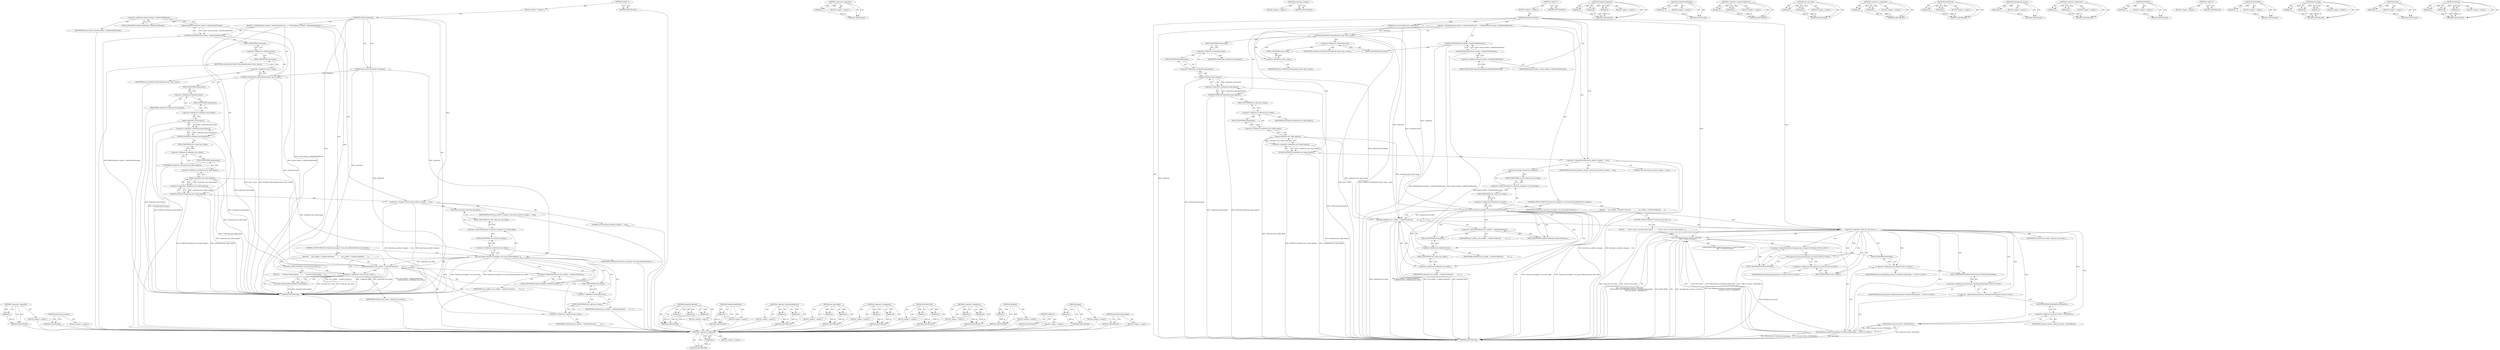 digraph "PostTask" {
vulnerable_103 [label=<(METHOD,&lt;operator&gt;.logicalNot)>];
vulnerable_104 [label=<(PARAM,p1)>];
vulnerable_105 [label=<(BLOCK,&lt;empty&gt;,&lt;empty&gt;)>];
vulnerable_106 [label=<(METHOD_RETURN,ANY)>];
vulnerable_126 [label=<(METHOD,connection_manager)>];
vulnerable_127 [label=<(BLOCK,&lt;empty&gt;,&lt;empty&gt;)>];
vulnerable_128 [label=<(METHOD_RETURN,ANY)>];
vulnerable_6 [label=<(METHOD,&lt;global&gt;)<SUB>1</SUB>>];
vulnerable_7 [label=<(BLOCK,&lt;empty&gt;,&lt;empty&gt;)<SUB>1</SUB>>];
vulnerable_8 [label=<(METHOD,UpdateCredentials)<SUB>1</SUB>>];
vulnerable_9 [label=<(PARAM,const SyncCredentials&amp; credentials)<SUB>2</SUB>>];
vulnerable_10 [label=<(BLOCK,{
  DCHECK(thread_checker_.CalledOnValidThread(...,{
  DCHECK(thread_checker_.CalledOnValidThread(...)<SUB>2</SUB>>];
vulnerable_11 [label=<(DCHECK,DCHECK(thread_checker_.CalledOnValidThread()))<SUB>3</SUB>>];
vulnerable_12 [label=<(CalledOnValidThread,thread_checker_.CalledOnValidThread())<SUB>3</SUB>>];
vulnerable_13 [label=<(&lt;operator&gt;.fieldAccess,thread_checker_.CalledOnValidThread)<SUB>3</SUB>>];
vulnerable_14 [label=<(IDENTIFIER,thread_checker_,thread_checker_.CalledOnValidThread())<SUB>3</SUB>>];
vulnerable_15 [label=<(FIELD_IDENTIFIER,CalledOnValidThread,CalledOnValidThread)<SUB>3</SUB>>];
vulnerable_16 [label=<(DCHECK_EQ,DCHECK_EQ(credentials.email, share_.name))<SUB>4</SUB>>];
vulnerable_17 [label=<(&lt;operator&gt;.fieldAccess,credentials.email)<SUB>4</SUB>>];
vulnerable_18 [label=<(IDENTIFIER,credentials,DCHECK_EQ(credentials.email, share_.name))<SUB>4</SUB>>];
vulnerable_19 [label=<(FIELD_IDENTIFIER,email,email)<SUB>4</SUB>>];
vulnerable_20 [label=<(&lt;operator&gt;.fieldAccess,share_.name)<SUB>4</SUB>>];
vulnerable_21 [label=<(IDENTIFIER,share_,DCHECK_EQ(credentials.email, share_.name))<SUB>4</SUB>>];
vulnerable_22 [label=<(FIELD_IDENTIFIER,name,name)<SUB>4</SUB>>];
vulnerable_23 [label=<(DCHECK,DCHECK(!credentials.email.empty()))<SUB>5</SUB>>];
vulnerable_24 [label=<(&lt;operator&gt;.logicalNot,!credentials.email.empty())<SUB>5</SUB>>];
vulnerable_25 [label=<(empty,credentials.email.empty())<SUB>5</SUB>>];
vulnerable_26 [label=<(&lt;operator&gt;.fieldAccess,credentials.email.empty)<SUB>5</SUB>>];
vulnerable_27 [label=<(&lt;operator&gt;.fieldAccess,credentials.email)<SUB>5</SUB>>];
vulnerable_28 [label=<(IDENTIFIER,credentials,credentials.email.empty())<SUB>5</SUB>>];
vulnerable_29 [label=<(FIELD_IDENTIFIER,email,email)<SUB>5</SUB>>];
vulnerable_30 [label=<(FIELD_IDENTIFIER,empty,empty)<SUB>5</SUB>>];
vulnerable_31 [label=<(DCHECK,DCHECK(!credentials.sync_token.empty()))<SUB>6</SUB>>];
vulnerable_32 [label=<(&lt;operator&gt;.logicalNot,!credentials.sync_token.empty())<SUB>6</SUB>>];
vulnerable_33 [label=<(empty,credentials.sync_token.empty())<SUB>6</SUB>>];
vulnerable_34 [label=<(&lt;operator&gt;.fieldAccess,credentials.sync_token.empty)<SUB>6</SUB>>];
vulnerable_35 [label=<(&lt;operator&gt;.fieldAccess,credentials.sync_token)<SUB>6</SUB>>];
vulnerable_36 [label=<(IDENTIFIER,credentials,credentials.sync_token.empty())<SUB>6</SUB>>];
vulnerable_37 [label=<(FIELD_IDENTIFIER,sync_token,sync_token)<SUB>6</SUB>>];
vulnerable_38 [label=<(FIELD_IDENTIFIER,empty,empty)<SUB>6</SUB>>];
vulnerable_39 [label=<(&lt;operator&gt;.assignment,observing_ip_address_changes_ = true)<SUB>8</SUB>>];
vulnerable_40 [label=<(IDENTIFIER,observing_ip_address_changes_,observing_ip_address_changes_ = true)<SUB>8</SUB>>];
vulnerable_41 [label=<(LITERAL,true,observing_ip_address_changes_ = true)<SUB>8</SUB>>];
vulnerable_42 [label=<(CONTROL_STRUCTURE,IF,if (connection_manager()-&gt;set_auth_token(credentials.sync_token)))<SUB>9</SUB>>];
vulnerable_43 [label=<(set_auth_token,connection_manager()-&gt;set_auth_token(credential...)<SUB>9</SUB>>];
vulnerable_44 [label=<(&lt;operator&gt;.indirectFieldAccess,connection_manager()-&gt;set_auth_token)<SUB>9</SUB>>];
vulnerable_45 [label=<(connection_manager,connection_manager())<SUB>9</SUB>>];
vulnerable_46 [label=<(FIELD_IDENTIFIER,set_auth_token,set_auth_token)<SUB>9</SUB>>];
vulnerable_47 [label=<(&lt;operator&gt;.fieldAccess,credentials.sync_token)<SUB>9</SUB>>];
vulnerable_48 [label=<(IDENTIFIER,credentials,connection_manager()-&gt;set_auth_token(credential...)<SUB>9</SUB>>];
vulnerable_49 [label=<(FIELD_IDENTIFIER,sync_token,sync_token)<SUB>9</SUB>>];
vulnerable_50 [label=<(BLOCK,{
     sync_notifier_-&gt;UpdateCredentials(
     ...,{
     sync_notifier_-&gt;UpdateCredentials(
     ...)<SUB>9</SUB>>];
vulnerable_51 [label=<(UpdateCredentials,sync_notifier_-&gt;UpdateCredentials(
         cre...)<SUB>10</SUB>>];
vulnerable_52 [label=<(&lt;operator&gt;.indirectFieldAccess,sync_notifier_-&gt;UpdateCredentials)<SUB>10</SUB>>];
vulnerable_53 [label=<(IDENTIFIER,sync_notifier_,sync_notifier_-&gt;UpdateCredentials(
         cre...)<SUB>10</SUB>>];
vulnerable_54 [label=<(FIELD_IDENTIFIER,UpdateCredentials,UpdateCredentials)<SUB>10</SUB>>];
vulnerable_55 [label=<(&lt;operator&gt;.fieldAccess,credentials.email)<SUB>11</SUB>>];
vulnerable_56 [label=<(IDENTIFIER,credentials,sync_notifier_-&gt;UpdateCredentials(
         cre...)<SUB>11</SUB>>];
vulnerable_57 [label=<(FIELD_IDENTIFIER,email,email)<SUB>11</SUB>>];
vulnerable_58 [label=<(&lt;operator&gt;.fieldAccess,credentials.sync_token)<SUB>11</SUB>>];
vulnerable_59 [label=<(IDENTIFIER,credentials,sync_notifier_-&gt;UpdateCredentials(
         cre...)<SUB>11</SUB>>];
vulnerable_60 [label=<(FIELD_IDENTIFIER,sync_token,sync_token)<SUB>11</SUB>>];
vulnerable_61 [label=<(CONTROL_STRUCTURE,IF,if (!setup_for_test_mode_))<SUB>12</SUB>>];
vulnerable_62 [label=<(&lt;operator&gt;.logicalNot,!setup_for_test_mode_)<SUB>12</SUB>>];
vulnerable_63 [label=<(IDENTIFIER,setup_for_test_mode_,!setup_for_test_mode_)<SUB>12</SUB>>];
vulnerable_64 [label=<(BLOCK,{
      CheckServerReachable();
     },{
      CheckServerReachable();
     })<SUB>12</SUB>>];
vulnerable_65 [label=<(CheckServerReachable,CheckServerReachable())<SUB>13</SUB>>];
vulnerable_66 [label=<(METHOD_RETURN,void)<SUB>1</SUB>>];
vulnerable_68 [label=<(METHOD_RETURN,ANY)<SUB>1</SUB>>];
vulnerable_129 [label=<(METHOD,UpdateCredentials)>];
vulnerable_130 [label=<(PARAM,p1)>];
vulnerable_131 [label=<(PARAM,p2)>];
vulnerable_132 [label=<(PARAM,p3)>];
vulnerable_133 [label=<(BLOCK,&lt;empty&gt;,&lt;empty&gt;)>];
vulnerable_134 [label=<(METHOD_RETURN,ANY)>];
vulnerable_89 [label=<(METHOD,CalledOnValidThread)>];
vulnerable_90 [label=<(PARAM,p1)>];
vulnerable_91 [label=<(BLOCK,&lt;empty&gt;,&lt;empty&gt;)>];
vulnerable_92 [label=<(METHOD_RETURN,ANY)>];
vulnerable_121 [label=<(METHOD,&lt;operator&gt;.indirectFieldAccess)>];
vulnerable_122 [label=<(PARAM,p1)>];
vulnerable_123 [label=<(PARAM,p2)>];
vulnerable_124 [label=<(BLOCK,&lt;empty&gt;,&lt;empty&gt;)>];
vulnerable_125 [label=<(METHOD_RETURN,ANY)>];
vulnerable_116 [label=<(METHOD,set_auth_token)>];
vulnerable_117 [label=<(PARAM,p1)>];
vulnerable_118 [label=<(PARAM,p2)>];
vulnerable_119 [label=<(BLOCK,&lt;empty&gt;,&lt;empty&gt;)>];
vulnerable_120 [label=<(METHOD_RETURN,ANY)>];
vulnerable_111 [label=<(METHOD,&lt;operator&gt;.assignment)>];
vulnerable_112 [label=<(PARAM,p1)>];
vulnerable_113 [label=<(PARAM,p2)>];
vulnerable_114 [label=<(BLOCK,&lt;empty&gt;,&lt;empty&gt;)>];
vulnerable_115 [label=<(METHOD_RETURN,ANY)>];
vulnerable_98 [label=<(METHOD,DCHECK_EQ)>];
vulnerable_99 [label=<(PARAM,p1)>];
vulnerable_100 [label=<(PARAM,p2)>];
vulnerable_101 [label=<(BLOCK,&lt;empty&gt;,&lt;empty&gt;)>];
vulnerable_102 [label=<(METHOD_RETURN,ANY)>];
vulnerable_93 [label=<(METHOD,&lt;operator&gt;.fieldAccess)>];
vulnerable_94 [label=<(PARAM,p1)>];
vulnerable_95 [label=<(PARAM,p2)>];
vulnerable_96 [label=<(BLOCK,&lt;empty&gt;,&lt;empty&gt;)>];
vulnerable_97 [label=<(METHOD_RETURN,ANY)>];
vulnerable_85 [label=<(METHOD,DCHECK)>];
vulnerable_86 [label=<(PARAM,p1)>];
vulnerable_87 [label=<(BLOCK,&lt;empty&gt;,&lt;empty&gt;)>];
vulnerable_88 [label=<(METHOD_RETURN,ANY)>];
vulnerable_79 [label=<(METHOD,&lt;global&gt;)<SUB>1</SUB>>];
vulnerable_80 [label=<(BLOCK,&lt;empty&gt;,&lt;empty&gt;)>];
vulnerable_81 [label=<(METHOD_RETURN,ANY)>];
vulnerable_107 [label=<(METHOD,empty)>];
vulnerable_108 [label=<(PARAM,p1)>];
vulnerable_109 [label=<(BLOCK,&lt;empty&gt;,&lt;empty&gt;)>];
vulnerable_110 [label=<(METHOD_RETURN,ANY)>];
vulnerable_135 [label=<(METHOD,CheckServerReachable)>];
vulnerable_136 [label=<(BLOCK,&lt;empty&gt;,&lt;empty&gt;)>];
vulnerable_137 [label=<(METHOD_RETURN,ANY)>];
fixed_172 [label=<(METHOD,&lt;operator&gt;.addressOf)>];
fixed_173 [label=<(PARAM,p1)>];
fixed_174 [label=<(BLOCK,&lt;empty&gt;,&lt;empty&gt;)>];
fixed_175 [label=<(METHOD_RETURN,ANY)>];
fixed_124 [label=<(METHOD,&lt;operator&gt;.logicalNot)>];
fixed_125 [label=<(PARAM,p1)>];
fixed_126 [label=<(BLOCK,&lt;empty&gt;,&lt;empty&gt;)>];
fixed_127 [label=<(METHOD_RETURN,ANY)>];
fixed_147 [label=<(METHOD,connection_manager)>];
fixed_148 [label=<(BLOCK,&lt;empty&gt;,&lt;empty&gt;)>];
fixed_149 [label=<(METHOD_RETURN,ANY)>];
fixed_6 [label=<(METHOD,&lt;global&gt;)<SUB>1</SUB>>];
fixed_7 [label=<(BLOCK,&lt;empty&gt;,&lt;empty&gt;)<SUB>1</SUB>>];
fixed_8 [label=<(METHOD,UpdateCredentials)<SUB>1</SUB>>];
fixed_9 [label=<(PARAM,const SyncCredentials&amp; credentials)<SUB>2</SUB>>];
fixed_10 [label=<(BLOCK,{
  DCHECK(thread_checker_.CalledOnValidThread(...,{
  DCHECK(thread_checker_.CalledOnValidThread(...)<SUB>2</SUB>>];
fixed_11 [label=<(DCHECK,DCHECK(thread_checker_.CalledOnValidThread()))<SUB>3</SUB>>];
fixed_12 [label=<(CalledOnValidThread,thread_checker_.CalledOnValidThread())<SUB>3</SUB>>];
fixed_13 [label=<(&lt;operator&gt;.fieldAccess,thread_checker_.CalledOnValidThread)<SUB>3</SUB>>];
fixed_14 [label=<(IDENTIFIER,thread_checker_,thread_checker_.CalledOnValidThread())<SUB>3</SUB>>];
fixed_15 [label=<(FIELD_IDENTIFIER,CalledOnValidThread,CalledOnValidThread)<SUB>3</SUB>>];
fixed_16 [label=<(DCHECK_EQ,DCHECK_EQ(credentials.email, share_.name))<SUB>4</SUB>>];
fixed_17 [label=<(&lt;operator&gt;.fieldAccess,credentials.email)<SUB>4</SUB>>];
fixed_18 [label=<(IDENTIFIER,credentials,DCHECK_EQ(credentials.email, share_.name))<SUB>4</SUB>>];
fixed_19 [label=<(FIELD_IDENTIFIER,email,email)<SUB>4</SUB>>];
fixed_20 [label=<(&lt;operator&gt;.fieldAccess,share_.name)<SUB>4</SUB>>];
fixed_21 [label=<(IDENTIFIER,share_,DCHECK_EQ(credentials.email, share_.name))<SUB>4</SUB>>];
fixed_22 [label=<(FIELD_IDENTIFIER,name,name)<SUB>4</SUB>>];
fixed_23 [label=<(DCHECK,DCHECK(!credentials.email.empty()))<SUB>5</SUB>>];
fixed_24 [label=<(&lt;operator&gt;.logicalNot,!credentials.email.empty())<SUB>5</SUB>>];
fixed_25 [label=<(empty,credentials.email.empty())<SUB>5</SUB>>];
fixed_26 [label=<(&lt;operator&gt;.fieldAccess,credentials.email.empty)<SUB>5</SUB>>];
fixed_27 [label=<(&lt;operator&gt;.fieldAccess,credentials.email)<SUB>5</SUB>>];
fixed_28 [label=<(IDENTIFIER,credentials,credentials.email.empty())<SUB>5</SUB>>];
fixed_29 [label=<(FIELD_IDENTIFIER,email,email)<SUB>5</SUB>>];
fixed_30 [label=<(FIELD_IDENTIFIER,empty,empty)<SUB>5</SUB>>];
fixed_31 [label=<(DCHECK,DCHECK(!credentials.sync_token.empty()))<SUB>6</SUB>>];
fixed_32 [label=<(&lt;operator&gt;.logicalNot,!credentials.sync_token.empty())<SUB>6</SUB>>];
fixed_33 [label=<(empty,credentials.sync_token.empty())<SUB>6</SUB>>];
fixed_34 [label=<(&lt;operator&gt;.fieldAccess,credentials.sync_token.empty)<SUB>6</SUB>>];
fixed_35 [label=<(&lt;operator&gt;.fieldAccess,credentials.sync_token)<SUB>6</SUB>>];
fixed_36 [label=<(IDENTIFIER,credentials,credentials.sync_token.empty())<SUB>6</SUB>>];
fixed_37 [label=<(FIELD_IDENTIFIER,sync_token,sync_token)<SUB>6</SUB>>];
fixed_38 [label=<(FIELD_IDENTIFIER,empty,empty)<SUB>6</SUB>>];
fixed_39 [label=<(&lt;operator&gt;.assignment,observing_ip_address_changes_ = true)<SUB>8</SUB>>];
fixed_40 [label=<(IDENTIFIER,observing_ip_address_changes_,observing_ip_address_changes_ = true)<SUB>8</SUB>>];
fixed_41 [label=<(LITERAL,true,observing_ip_address_changes_ = true)<SUB>8</SUB>>];
fixed_42 [label=<(CONTROL_STRUCTURE,IF,if (connection_manager()-&gt;set_auth_token(credentials.sync_token)))<SUB>9</SUB>>];
fixed_43 [label=<(set_auth_token,connection_manager()-&gt;set_auth_token(credential...)<SUB>9</SUB>>];
fixed_44 [label=<(&lt;operator&gt;.indirectFieldAccess,connection_manager()-&gt;set_auth_token)<SUB>9</SUB>>];
fixed_45 [label=<(connection_manager,connection_manager())<SUB>9</SUB>>];
fixed_46 [label=<(FIELD_IDENTIFIER,set_auth_token,set_auth_token)<SUB>9</SUB>>];
fixed_47 [label=<(&lt;operator&gt;.fieldAccess,credentials.sync_token)<SUB>9</SUB>>];
fixed_48 [label=<(IDENTIFIER,credentials,connection_manager()-&gt;set_auth_token(credential...)<SUB>9</SUB>>];
fixed_49 [label=<(FIELD_IDENTIFIER,sync_token,sync_token)<SUB>9</SUB>>];
fixed_50 [label=<(BLOCK,{
     sync_notifier_-&gt;UpdateCredentials(
     ...,{
     sync_notifier_-&gt;UpdateCredentials(
     ...)<SUB>9</SUB>>];
fixed_51 [label=<(UpdateCredentials,sync_notifier_-&gt;UpdateCredentials(
         cre...)<SUB>10</SUB>>];
fixed_52 [label=<(&lt;operator&gt;.indirectFieldAccess,sync_notifier_-&gt;UpdateCredentials)<SUB>10</SUB>>];
fixed_53 [label=<(IDENTIFIER,sync_notifier_,sync_notifier_-&gt;UpdateCredentials(
         cre...)<SUB>10</SUB>>];
fixed_54 [label=<(FIELD_IDENTIFIER,UpdateCredentials,UpdateCredentials)<SUB>10</SUB>>];
fixed_55 [label=<(&lt;operator&gt;.fieldAccess,credentials.email)<SUB>11</SUB>>];
fixed_56 [label=<(IDENTIFIER,credentials,sync_notifier_-&gt;UpdateCredentials(
         cre...)<SUB>11</SUB>>];
fixed_57 [label=<(FIELD_IDENTIFIER,email,email)<SUB>11</SUB>>];
fixed_58 [label=<(&lt;operator&gt;.fieldAccess,credentials.sync_token)<SUB>11</SUB>>];
fixed_59 [label=<(IDENTIFIER,credentials,sync_notifier_-&gt;UpdateCredentials(
         cre...)<SUB>11</SUB>>];
fixed_60 [label=<(FIELD_IDENTIFIER,sync_token,sync_token)<SUB>11</SUB>>];
fixed_61 [label=<(CONTROL_STRUCTURE,IF,if (!setup_for_test_mode_))<SUB>12</SUB>>];
fixed_62 [label=<(&lt;operator&gt;.logicalNot,!setup_for_test_mode_)<SUB>12</SUB>>];
fixed_63 [label=<(IDENTIFIER,setup_for_test_mode_,!setup_for_test_mode_)<SUB>12</SUB>>];
fixed_64 [label=<(BLOCK,{
      // Post a task so we don't block Update...,{
      // Post a task so we don't block Update...)<SUB>12</SUB>>];
fixed_65 [label="<(PostTask,MessageLoop::current()-&gt;PostTask(
          FRO...)<SUB>14</SUB>>"];
fixed_66 [label="<(&lt;operator&gt;.indirectFieldAccess,MessageLoop::current()-&gt;PostTask)<SUB>14</SUB>>"];
fixed_67 [label="<(MessageLoop.current,MessageLoop::current())<SUB>14</SUB>>"];
fixed_68 [label="<(&lt;operator&gt;.fieldAccess,MessageLoop::current)<SUB>14</SUB>>"];
fixed_69 [label="<(IDENTIFIER,MessageLoop,MessageLoop::current())<SUB>14</SUB>>"];
fixed_70 [label=<(FIELD_IDENTIFIER,current,current)<SUB>14</SUB>>];
fixed_71 [label=<(FIELD_IDENTIFIER,PostTask,PostTask)<SUB>14</SUB>>];
fixed_72 [label="<(IDENTIFIER,FROM_HERE,MessageLoop::current()-&gt;PostTask(
          FRO...)<SUB>15</SUB>>"];
fixed_73 [label="<(base.Bind,base::Bind(&amp;SyncInternal::CheckServerReachable,...)<SUB>15</SUB>>"];
fixed_74 [label="<(&lt;operator&gt;.fieldAccess,base::Bind)<SUB>15</SUB>>"];
fixed_75 [label="<(IDENTIFIER,base,base::Bind(&amp;SyncInternal::CheckServerReachable,...)<SUB>15</SUB>>"];
fixed_76 [label=<(FIELD_IDENTIFIER,Bind,Bind)<SUB>15</SUB>>];
fixed_77 [label="<(&lt;operator&gt;.addressOf,&amp;SyncInternal::CheckServerReachable)<SUB>15</SUB>>"];
fixed_78 [label="<(&lt;operator&gt;.fieldAccess,SyncInternal::CheckServerReachable)<SUB>15</SUB>>"];
fixed_79 [label="<(IDENTIFIER,SyncInternal,base::Bind(&amp;SyncInternal::CheckServerReachable,...)<SUB>15</SUB>>"];
fixed_80 [label=<(FIELD_IDENTIFIER,CheckServerReachable,CheckServerReachable)<SUB>15</SUB>>];
fixed_81 [label=<(GetWeakPtr,weak_ptr_factory_.GetWeakPtr())<SUB>16</SUB>>];
fixed_82 [label=<(&lt;operator&gt;.fieldAccess,weak_ptr_factory_.GetWeakPtr)<SUB>16</SUB>>];
fixed_83 [label=<(IDENTIFIER,weak_ptr_factory_,weak_ptr_factory_.GetWeakPtr())<SUB>16</SUB>>];
fixed_84 [label=<(FIELD_IDENTIFIER,GetWeakPtr,GetWeakPtr)<SUB>16</SUB>>];
fixed_85 [label=<(METHOD_RETURN,void)<SUB>1</SUB>>];
fixed_87 [label=<(METHOD_RETURN,ANY)<SUB>1</SUB>>];
fixed_150 [label=<(METHOD,UpdateCredentials)>];
fixed_151 [label=<(PARAM,p1)>];
fixed_152 [label=<(PARAM,p2)>];
fixed_153 [label=<(PARAM,p3)>];
fixed_154 [label=<(BLOCK,&lt;empty&gt;,&lt;empty&gt;)>];
fixed_155 [label=<(METHOD_RETURN,ANY)>];
fixed_110 [label=<(METHOD,CalledOnValidThread)>];
fixed_111 [label=<(PARAM,p1)>];
fixed_112 [label=<(BLOCK,&lt;empty&gt;,&lt;empty&gt;)>];
fixed_113 [label=<(METHOD_RETURN,ANY)>];
fixed_142 [label=<(METHOD,&lt;operator&gt;.indirectFieldAccess)>];
fixed_143 [label=<(PARAM,p1)>];
fixed_144 [label=<(PARAM,p2)>];
fixed_145 [label=<(BLOCK,&lt;empty&gt;,&lt;empty&gt;)>];
fixed_146 [label=<(METHOD_RETURN,ANY)>];
fixed_137 [label=<(METHOD,set_auth_token)>];
fixed_138 [label=<(PARAM,p1)>];
fixed_139 [label=<(PARAM,p2)>];
fixed_140 [label=<(BLOCK,&lt;empty&gt;,&lt;empty&gt;)>];
fixed_141 [label=<(METHOD_RETURN,ANY)>];
fixed_132 [label=<(METHOD,&lt;operator&gt;.assignment)>];
fixed_133 [label=<(PARAM,p1)>];
fixed_134 [label=<(PARAM,p2)>];
fixed_135 [label=<(BLOCK,&lt;empty&gt;,&lt;empty&gt;)>];
fixed_136 [label=<(METHOD_RETURN,ANY)>];
fixed_119 [label=<(METHOD,DCHECK_EQ)>];
fixed_120 [label=<(PARAM,p1)>];
fixed_121 [label=<(PARAM,p2)>];
fixed_122 [label=<(BLOCK,&lt;empty&gt;,&lt;empty&gt;)>];
fixed_123 [label=<(METHOD_RETURN,ANY)>];
fixed_162 [label=<(METHOD,MessageLoop.current)>];
fixed_163 [label=<(PARAM,p1)>];
fixed_164 [label=<(BLOCK,&lt;empty&gt;,&lt;empty&gt;)>];
fixed_165 [label=<(METHOD_RETURN,ANY)>];
fixed_114 [label=<(METHOD,&lt;operator&gt;.fieldAccess)>];
fixed_115 [label=<(PARAM,p1)>];
fixed_116 [label=<(PARAM,p2)>];
fixed_117 [label=<(BLOCK,&lt;empty&gt;,&lt;empty&gt;)>];
fixed_118 [label=<(METHOD_RETURN,ANY)>];
fixed_106 [label=<(METHOD,DCHECK)>];
fixed_107 [label=<(PARAM,p1)>];
fixed_108 [label=<(BLOCK,&lt;empty&gt;,&lt;empty&gt;)>];
fixed_109 [label=<(METHOD_RETURN,ANY)>];
fixed_100 [label=<(METHOD,&lt;global&gt;)<SUB>1</SUB>>];
fixed_101 [label=<(BLOCK,&lt;empty&gt;,&lt;empty&gt;)>];
fixed_102 [label=<(METHOD_RETURN,ANY)>];
fixed_176 [label=<(METHOD,GetWeakPtr)>];
fixed_177 [label=<(PARAM,p1)>];
fixed_178 [label=<(BLOCK,&lt;empty&gt;,&lt;empty&gt;)>];
fixed_179 [label=<(METHOD_RETURN,ANY)>];
fixed_166 [label=<(METHOD,base.Bind)>];
fixed_167 [label=<(PARAM,p1)>];
fixed_168 [label=<(PARAM,p2)>];
fixed_169 [label=<(PARAM,p3)>];
fixed_170 [label=<(BLOCK,&lt;empty&gt;,&lt;empty&gt;)>];
fixed_171 [label=<(METHOD_RETURN,ANY)>];
fixed_128 [label=<(METHOD,empty)>];
fixed_129 [label=<(PARAM,p1)>];
fixed_130 [label=<(BLOCK,&lt;empty&gt;,&lt;empty&gt;)>];
fixed_131 [label=<(METHOD_RETURN,ANY)>];
fixed_156 [label=<(METHOD,PostTask)>];
fixed_157 [label=<(PARAM,p1)>];
fixed_158 [label=<(PARAM,p2)>];
fixed_159 [label=<(PARAM,p3)>];
fixed_160 [label=<(BLOCK,&lt;empty&gt;,&lt;empty&gt;)>];
fixed_161 [label=<(METHOD_RETURN,ANY)>];
vulnerable_103 -> vulnerable_104  [key=0, label="AST: "];
vulnerable_103 -> vulnerable_104  [key=1, label="DDG: "];
vulnerable_103 -> vulnerable_105  [key=0, label="AST: "];
vulnerable_103 -> vulnerable_106  [key=0, label="AST: "];
vulnerable_103 -> vulnerable_106  [key=1, label="CFG: "];
vulnerable_104 -> vulnerable_106  [key=0, label="DDG: p1"];
vulnerable_105 -> fixed_172  [key=0];
vulnerable_106 -> fixed_172  [key=0];
vulnerable_126 -> vulnerable_127  [key=0, label="AST: "];
vulnerable_126 -> vulnerable_128  [key=0, label="AST: "];
vulnerable_126 -> vulnerable_128  [key=1, label="CFG: "];
vulnerable_127 -> fixed_172  [key=0];
vulnerable_128 -> fixed_172  [key=0];
vulnerable_6 -> vulnerable_7  [key=0, label="AST: "];
vulnerable_6 -> vulnerable_68  [key=0, label="AST: "];
vulnerable_6 -> vulnerable_68  [key=1, label="CFG: "];
vulnerable_7 -> vulnerable_8  [key=0, label="AST: "];
vulnerable_8 -> vulnerable_9  [key=0, label="AST: "];
vulnerable_8 -> vulnerable_9  [key=1, label="DDG: "];
vulnerable_8 -> vulnerable_10  [key=0, label="AST: "];
vulnerable_8 -> vulnerable_66  [key=0, label="AST: "];
vulnerable_8 -> vulnerable_15  [key=0, label="CFG: "];
vulnerable_8 -> vulnerable_39  [key=0, label="DDG: "];
vulnerable_8 -> vulnerable_62  [key=0, label="DDG: "];
vulnerable_8 -> vulnerable_65  [key=0, label="DDG: "];
vulnerable_9 -> vulnerable_66  [key=0, label="DDG: credentials"];
vulnerable_9 -> vulnerable_16  [key=0, label="DDG: credentials"];
vulnerable_9 -> vulnerable_43  [key=0, label="DDG: credentials"];
vulnerable_9 -> vulnerable_51  [key=0, label="DDG: credentials"];
vulnerable_10 -> vulnerable_11  [key=0, label="AST: "];
vulnerable_10 -> vulnerable_16  [key=0, label="AST: "];
vulnerable_10 -> vulnerable_23  [key=0, label="AST: "];
vulnerable_10 -> vulnerable_31  [key=0, label="AST: "];
vulnerable_10 -> vulnerable_39  [key=0, label="AST: "];
vulnerable_10 -> vulnerable_42  [key=0, label="AST: "];
vulnerable_11 -> vulnerable_12  [key=0, label="AST: "];
vulnerable_11 -> vulnerable_19  [key=0, label="CFG: "];
vulnerable_11 -> vulnerable_66  [key=0, label="DDG: thread_checker_.CalledOnValidThread()"];
vulnerable_11 -> vulnerable_66  [key=1, label="DDG: DCHECK(thread_checker_.CalledOnValidThread())"];
vulnerable_12 -> vulnerable_13  [key=0, label="AST: "];
vulnerable_12 -> vulnerable_11  [key=0, label="CFG: "];
vulnerable_12 -> vulnerable_11  [key=1, label="DDG: thread_checker_.CalledOnValidThread"];
vulnerable_12 -> vulnerable_66  [key=0, label="DDG: thread_checker_.CalledOnValidThread"];
vulnerable_13 -> vulnerable_14  [key=0, label="AST: "];
vulnerable_13 -> vulnerable_15  [key=0, label="AST: "];
vulnerable_13 -> vulnerable_12  [key=0, label="CFG: "];
vulnerable_14 -> fixed_172  [key=0];
vulnerable_15 -> vulnerable_13  [key=0, label="CFG: "];
vulnerable_16 -> vulnerable_17  [key=0, label="AST: "];
vulnerable_16 -> vulnerable_20  [key=0, label="AST: "];
vulnerable_16 -> vulnerable_29  [key=0, label="CFG: "];
vulnerable_16 -> vulnerable_66  [key=0, label="DDG: share_.name"];
vulnerable_16 -> vulnerable_66  [key=1, label="DDG: DCHECK_EQ(credentials.email, share_.name)"];
vulnerable_16 -> vulnerable_51  [key=0, label="DDG: credentials.email"];
vulnerable_17 -> vulnerable_18  [key=0, label="AST: "];
vulnerable_17 -> vulnerable_19  [key=0, label="AST: "];
vulnerable_17 -> vulnerable_22  [key=0, label="CFG: "];
vulnerable_18 -> fixed_172  [key=0];
vulnerable_19 -> vulnerable_17  [key=0, label="CFG: "];
vulnerable_20 -> vulnerable_21  [key=0, label="AST: "];
vulnerable_20 -> vulnerable_22  [key=0, label="AST: "];
vulnerable_20 -> vulnerable_16  [key=0, label="CFG: "];
vulnerable_21 -> fixed_172  [key=0];
vulnerable_22 -> vulnerable_20  [key=0, label="CFG: "];
vulnerable_23 -> vulnerable_24  [key=0, label="AST: "];
vulnerable_23 -> vulnerable_37  [key=0, label="CFG: "];
vulnerable_23 -> vulnerable_66  [key=0, label="DDG: !credentials.email.empty()"];
vulnerable_23 -> vulnerable_66  [key=1, label="DDG: DCHECK(!credentials.email.empty())"];
vulnerable_24 -> vulnerable_25  [key=0, label="AST: "];
vulnerable_24 -> vulnerable_23  [key=0, label="CFG: "];
vulnerable_24 -> vulnerable_23  [key=1, label="DDG: credentials.email.empty()"];
vulnerable_24 -> vulnerable_66  [key=0, label="DDG: credentials.email.empty()"];
vulnerable_25 -> vulnerable_26  [key=0, label="AST: "];
vulnerable_25 -> vulnerable_24  [key=0, label="CFG: "];
vulnerable_25 -> vulnerable_24  [key=1, label="DDG: credentials.email.empty"];
vulnerable_25 -> vulnerable_66  [key=0, label="DDG: credentials.email.empty"];
vulnerable_25 -> vulnerable_51  [key=0, label="DDG: credentials.email.empty"];
vulnerable_26 -> vulnerable_27  [key=0, label="AST: "];
vulnerable_26 -> vulnerable_30  [key=0, label="AST: "];
vulnerable_26 -> vulnerable_25  [key=0, label="CFG: "];
vulnerable_27 -> vulnerable_28  [key=0, label="AST: "];
vulnerable_27 -> vulnerable_29  [key=0, label="AST: "];
vulnerable_27 -> vulnerable_30  [key=0, label="CFG: "];
vulnerable_28 -> fixed_172  [key=0];
vulnerable_29 -> vulnerable_27  [key=0, label="CFG: "];
vulnerable_30 -> vulnerable_26  [key=0, label="CFG: "];
vulnerable_31 -> vulnerable_32  [key=0, label="AST: "];
vulnerable_31 -> vulnerable_39  [key=0, label="CFG: "];
vulnerable_31 -> vulnerable_66  [key=0, label="DDG: !credentials.sync_token.empty()"];
vulnerable_31 -> vulnerable_66  [key=1, label="DDG: DCHECK(!credentials.sync_token.empty())"];
vulnerable_32 -> vulnerable_33  [key=0, label="AST: "];
vulnerable_32 -> vulnerable_31  [key=0, label="CFG: "];
vulnerable_32 -> vulnerable_31  [key=1, label="DDG: credentials.sync_token.empty()"];
vulnerable_32 -> vulnerable_66  [key=0, label="DDG: credentials.sync_token.empty()"];
vulnerable_33 -> vulnerable_34  [key=0, label="AST: "];
vulnerable_33 -> vulnerable_32  [key=0, label="CFG: "];
vulnerable_33 -> vulnerable_32  [key=1, label="DDG: credentials.sync_token.empty"];
vulnerable_33 -> vulnerable_66  [key=0, label="DDG: credentials.sync_token.empty"];
vulnerable_33 -> vulnerable_43  [key=0, label="DDG: credentials.sync_token.empty"];
vulnerable_33 -> vulnerable_51  [key=0, label="DDG: credentials.sync_token.empty"];
vulnerable_34 -> vulnerable_35  [key=0, label="AST: "];
vulnerable_34 -> vulnerable_38  [key=0, label="AST: "];
vulnerable_34 -> vulnerable_33  [key=0, label="CFG: "];
vulnerable_35 -> vulnerable_36  [key=0, label="AST: "];
vulnerable_35 -> vulnerable_37  [key=0, label="AST: "];
vulnerable_35 -> vulnerable_38  [key=0, label="CFG: "];
vulnerable_36 -> fixed_172  [key=0];
vulnerable_37 -> vulnerable_35  [key=0, label="CFG: "];
vulnerable_38 -> vulnerable_34  [key=0, label="CFG: "];
vulnerable_39 -> vulnerable_40  [key=0, label="AST: "];
vulnerable_39 -> vulnerable_41  [key=0, label="AST: "];
vulnerable_39 -> vulnerable_45  [key=0, label="CFG: "];
vulnerable_39 -> vulnerable_66  [key=0, label="DDG: observing_ip_address_changes_ = true"];
vulnerable_39 -> vulnerable_66  [key=1, label="DDG: observing_ip_address_changes_"];
vulnerable_40 -> fixed_172  [key=0];
vulnerable_41 -> fixed_172  [key=0];
vulnerable_42 -> vulnerable_43  [key=0, label="AST: "];
vulnerable_42 -> vulnerable_50  [key=0, label="AST: "];
vulnerable_43 -> vulnerable_44  [key=0, label="AST: "];
vulnerable_43 -> vulnerable_47  [key=0, label="AST: "];
vulnerable_43 -> vulnerable_66  [key=0, label="CFG: "];
vulnerable_43 -> vulnerable_66  [key=1, label="DDG: connection_manager()-&gt;set_auth_token"];
vulnerable_43 -> vulnerable_66  [key=2, label="DDG: connection_manager()-&gt;set_auth_token(credentials.sync_token)"];
vulnerable_43 -> vulnerable_54  [key=0, label="CFG: "];
vulnerable_43 -> vulnerable_54  [key=1, label="CDG: "];
vulnerable_43 -> vulnerable_51  [key=0, label="DDG: credentials.sync_token"];
vulnerable_43 -> vulnerable_51  [key=1, label="CDG: "];
vulnerable_43 -> vulnerable_58  [key=0, label="CDG: "];
vulnerable_43 -> vulnerable_60  [key=0, label="CDG: "];
vulnerable_43 -> vulnerable_57  [key=0, label="CDG: "];
vulnerable_43 -> vulnerable_52  [key=0, label="CDG: "];
vulnerable_43 -> vulnerable_55  [key=0, label="CDG: "];
vulnerable_43 -> vulnerable_62  [key=0, label="CDG: "];
vulnerable_44 -> vulnerable_45  [key=0, label="AST: "];
vulnerable_44 -> vulnerable_46  [key=0, label="AST: "];
vulnerable_44 -> vulnerable_49  [key=0, label="CFG: "];
vulnerable_45 -> vulnerable_46  [key=0, label="CFG: "];
vulnerable_46 -> vulnerable_44  [key=0, label="CFG: "];
vulnerable_47 -> vulnerable_48  [key=0, label="AST: "];
vulnerable_47 -> vulnerable_49  [key=0, label="AST: "];
vulnerable_47 -> vulnerable_43  [key=0, label="CFG: "];
vulnerable_48 -> fixed_172  [key=0];
vulnerable_49 -> vulnerable_47  [key=0, label="CFG: "];
vulnerable_50 -> vulnerable_51  [key=0, label="AST: "];
vulnerable_50 -> vulnerable_61  [key=0, label="AST: "];
vulnerable_51 -> vulnerable_52  [key=0, label="AST: "];
vulnerable_51 -> vulnerable_55  [key=0, label="AST: "];
vulnerable_51 -> vulnerable_58  [key=0, label="AST: "];
vulnerable_51 -> vulnerable_62  [key=0, label="CFG: "];
vulnerable_51 -> vulnerable_66  [key=0, label="DDG: sync_notifier_-&gt;UpdateCredentials"];
vulnerable_51 -> vulnerable_66  [key=1, label="DDG: credentials.email"];
vulnerable_51 -> vulnerable_66  [key=2, label="DDG: credentials.sync_token"];
vulnerable_51 -> vulnerable_66  [key=3, label="DDG: sync_notifier_-&gt;UpdateCredentials(
         credentials.email, credentials.sync_token)"];
vulnerable_52 -> vulnerable_53  [key=0, label="AST: "];
vulnerable_52 -> vulnerable_54  [key=0, label="AST: "];
vulnerable_52 -> vulnerable_57  [key=0, label="CFG: "];
vulnerable_53 -> fixed_172  [key=0];
vulnerable_54 -> vulnerable_52  [key=0, label="CFG: "];
vulnerable_55 -> vulnerable_56  [key=0, label="AST: "];
vulnerable_55 -> vulnerable_57  [key=0, label="AST: "];
vulnerable_55 -> vulnerable_60  [key=0, label="CFG: "];
vulnerable_56 -> fixed_172  [key=0];
vulnerable_57 -> vulnerable_55  [key=0, label="CFG: "];
vulnerable_58 -> vulnerable_59  [key=0, label="AST: "];
vulnerable_58 -> vulnerable_60  [key=0, label="AST: "];
vulnerable_58 -> vulnerable_51  [key=0, label="CFG: "];
vulnerable_59 -> fixed_172  [key=0];
vulnerable_60 -> vulnerable_58  [key=0, label="CFG: "];
vulnerable_61 -> vulnerable_62  [key=0, label="AST: "];
vulnerable_61 -> vulnerable_64  [key=0, label="AST: "];
vulnerable_62 -> vulnerable_63  [key=0, label="AST: "];
vulnerable_62 -> vulnerable_65  [key=0, label="CFG: "];
vulnerable_62 -> vulnerable_65  [key=1, label="CDG: "];
vulnerable_62 -> vulnerable_66  [key=0, label="CFG: "];
vulnerable_62 -> vulnerable_66  [key=1, label="DDG: !setup_for_test_mode_"];
vulnerable_62 -> vulnerable_66  [key=2, label="DDG: setup_for_test_mode_"];
vulnerable_63 -> fixed_172  [key=0];
vulnerable_64 -> vulnerable_65  [key=0, label="AST: "];
vulnerable_65 -> vulnerable_66  [key=0, label="CFG: "];
vulnerable_65 -> vulnerable_66  [key=1, label="DDG: CheckServerReachable()"];
vulnerable_66 -> fixed_172  [key=0];
vulnerable_68 -> fixed_172  [key=0];
vulnerable_129 -> vulnerable_130  [key=0, label="AST: "];
vulnerable_129 -> vulnerable_130  [key=1, label="DDG: "];
vulnerable_129 -> vulnerable_133  [key=0, label="AST: "];
vulnerable_129 -> vulnerable_131  [key=0, label="AST: "];
vulnerable_129 -> vulnerable_131  [key=1, label="DDG: "];
vulnerable_129 -> vulnerable_134  [key=0, label="AST: "];
vulnerable_129 -> vulnerable_134  [key=1, label="CFG: "];
vulnerable_129 -> vulnerable_132  [key=0, label="AST: "];
vulnerable_129 -> vulnerable_132  [key=1, label="DDG: "];
vulnerable_130 -> vulnerable_134  [key=0, label="DDG: p1"];
vulnerable_131 -> vulnerable_134  [key=0, label="DDG: p2"];
vulnerable_132 -> vulnerable_134  [key=0, label="DDG: p3"];
vulnerable_133 -> fixed_172  [key=0];
vulnerable_134 -> fixed_172  [key=0];
vulnerable_89 -> vulnerable_90  [key=0, label="AST: "];
vulnerable_89 -> vulnerable_90  [key=1, label="DDG: "];
vulnerable_89 -> vulnerable_91  [key=0, label="AST: "];
vulnerable_89 -> vulnerable_92  [key=0, label="AST: "];
vulnerable_89 -> vulnerable_92  [key=1, label="CFG: "];
vulnerable_90 -> vulnerable_92  [key=0, label="DDG: p1"];
vulnerable_91 -> fixed_172  [key=0];
vulnerable_92 -> fixed_172  [key=0];
vulnerable_121 -> vulnerable_122  [key=0, label="AST: "];
vulnerable_121 -> vulnerable_122  [key=1, label="DDG: "];
vulnerable_121 -> vulnerable_124  [key=0, label="AST: "];
vulnerable_121 -> vulnerable_123  [key=0, label="AST: "];
vulnerable_121 -> vulnerable_123  [key=1, label="DDG: "];
vulnerable_121 -> vulnerable_125  [key=0, label="AST: "];
vulnerable_121 -> vulnerable_125  [key=1, label="CFG: "];
vulnerable_122 -> vulnerable_125  [key=0, label="DDG: p1"];
vulnerable_123 -> vulnerable_125  [key=0, label="DDG: p2"];
vulnerable_124 -> fixed_172  [key=0];
vulnerable_125 -> fixed_172  [key=0];
vulnerable_116 -> vulnerable_117  [key=0, label="AST: "];
vulnerable_116 -> vulnerable_117  [key=1, label="DDG: "];
vulnerable_116 -> vulnerable_119  [key=0, label="AST: "];
vulnerable_116 -> vulnerable_118  [key=0, label="AST: "];
vulnerable_116 -> vulnerable_118  [key=1, label="DDG: "];
vulnerable_116 -> vulnerable_120  [key=0, label="AST: "];
vulnerable_116 -> vulnerable_120  [key=1, label="CFG: "];
vulnerable_117 -> vulnerable_120  [key=0, label="DDG: p1"];
vulnerable_118 -> vulnerable_120  [key=0, label="DDG: p2"];
vulnerable_119 -> fixed_172  [key=0];
vulnerable_120 -> fixed_172  [key=0];
vulnerable_111 -> vulnerable_112  [key=0, label="AST: "];
vulnerable_111 -> vulnerable_112  [key=1, label="DDG: "];
vulnerable_111 -> vulnerable_114  [key=0, label="AST: "];
vulnerable_111 -> vulnerable_113  [key=0, label="AST: "];
vulnerable_111 -> vulnerable_113  [key=1, label="DDG: "];
vulnerable_111 -> vulnerable_115  [key=0, label="AST: "];
vulnerable_111 -> vulnerable_115  [key=1, label="CFG: "];
vulnerable_112 -> vulnerable_115  [key=0, label="DDG: p1"];
vulnerable_113 -> vulnerable_115  [key=0, label="DDG: p2"];
vulnerable_114 -> fixed_172  [key=0];
vulnerable_115 -> fixed_172  [key=0];
vulnerable_98 -> vulnerable_99  [key=0, label="AST: "];
vulnerable_98 -> vulnerable_99  [key=1, label="DDG: "];
vulnerable_98 -> vulnerable_101  [key=0, label="AST: "];
vulnerable_98 -> vulnerable_100  [key=0, label="AST: "];
vulnerable_98 -> vulnerable_100  [key=1, label="DDG: "];
vulnerable_98 -> vulnerable_102  [key=0, label="AST: "];
vulnerable_98 -> vulnerable_102  [key=1, label="CFG: "];
vulnerable_99 -> vulnerable_102  [key=0, label="DDG: p1"];
vulnerable_100 -> vulnerable_102  [key=0, label="DDG: p2"];
vulnerable_101 -> fixed_172  [key=0];
vulnerable_102 -> fixed_172  [key=0];
vulnerable_93 -> vulnerable_94  [key=0, label="AST: "];
vulnerable_93 -> vulnerable_94  [key=1, label="DDG: "];
vulnerable_93 -> vulnerable_96  [key=0, label="AST: "];
vulnerable_93 -> vulnerable_95  [key=0, label="AST: "];
vulnerable_93 -> vulnerable_95  [key=1, label="DDG: "];
vulnerable_93 -> vulnerable_97  [key=0, label="AST: "];
vulnerable_93 -> vulnerable_97  [key=1, label="CFG: "];
vulnerable_94 -> vulnerable_97  [key=0, label="DDG: p1"];
vulnerable_95 -> vulnerable_97  [key=0, label="DDG: p2"];
vulnerable_96 -> fixed_172  [key=0];
vulnerable_97 -> fixed_172  [key=0];
vulnerable_85 -> vulnerable_86  [key=0, label="AST: "];
vulnerable_85 -> vulnerable_86  [key=1, label="DDG: "];
vulnerable_85 -> vulnerable_87  [key=0, label="AST: "];
vulnerable_85 -> vulnerable_88  [key=0, label="AST: "];
vulnerable_85 -> vulnerable_88  [key=1, label="CFG: "];
vulnerable_86 -> vulnerable_88  [key=0, label="DDG: p1"];
vulnerable_87 -> fixed_172  [key=0];
vulnerable_88 -> fixed_172  [key=0];
vulnerable_79 -> vulnerable_80  [key=0, label="AST: "];
vulnerable_79 -> vulnerable_81  [key=0, label="AST: "];
vulnerable_79 -> vulnerable_81  [key=1, label="CFG: "];
vulnerable_80 -> fixed_172  [key=0];
vulnerable_81 -> fixed_172  [key=0];
vulnerable_107 -> vulnerable_108  [key=0, label="AST: "];
vulnerable_107 -> vulnerable_108  [key=1, label="DDG: "];
vulnerable_107 -> vulnerable_109  [key=0, label="AST: "];
vulnerable_107 -> vulnerable_110  [key=0, label="AST: "];
vulnerable_107 -> vulnerable_110  [key=1, label="CFG: "];
vulnerable_108 -> vulnerable_110  [key=0, label="DDG: p1"];
vulnerable_109 -> fixed_172  [key=0];
vulnerable_110 -> fixed_172  [key=0];
vulnerable_135 -> vulnerable_136  [key=0, label="AST: "];
vulnerable_135 -> vulnerable_137  [key=0, label="AST: "];
vulnerable_135 -> vulnerable_137  [key=1, label="CFG: "];
vulnerable_136 -> fixed_172  [key=0];
vulnerable_137 -> fixed_172  [key=0];
fixed_172 -> fixed_173  [key=0, label="AST: "];
fixed_172 -> fixed_173  [key=1, label="DDG: "];
fixed_172 -> fixed_174  [key=0, label="AST: "];
fixed_172 -> fixed_175  [key=0, label="AST: "];
fixed_172 -> fixed_175  [key=1, label="CFG: "];
fixed_173 -> fixed_175  [key=0, label="DDG: p1"];
fixed_124 -> fixed_125  [key=0, label="AST: "];
fixed_124 -> fixed_125  [key=1, label="DDG: "];
fixed_124 -> fixed_126  [key=0, label="AST: "];
fixed_124 -> fixed_127  [key=0, label="AST: "];
fixed_124 -> fixed_127  [key=1, label="CFG: "];
fixed_125 -> fixed_127  [key=0, label="DDG: p1"];
fixed_147 -> fixed_148  [key=0, label="AST: "];
fixed_147 -> fixed_149  [key=0, label="AST: "];
fixed_147 -> fixed_149  [key=1, label="CFG: "];
fixed_6 -> fixed_7  [key=0, label="AST: "];
fixed_6 -> fixed_87  [key=0, label="AST: "];
fixed_6 -> fixed_87  [key=1, label="CFG: "];
fixed_7 -> fixed_8  [key=0, label="AST: "];
fixed_8 -> fixed_9  [key=0, label="AST: "];
fixed_8 -> fixed_9  [key=1, label="DDG: "];
fixed_8 -> fixed_10  [key=0, label="AST: "];
fixed_8 -> fixed_85  [key=0, label="AST: "];
fixed_8 -> fixed_15  [key=0, label="CFG: "];
fixed_8 -> fixed_39  [key=0, label="DDG: "];
fixed_8 -> fixed_62  [key=0, label="DDG: "];
fixed_8 -> fixed_65  [key=0, label="DDG: "];
fixed_9 -> fixed_85  [key=0, label="DDG: credentials"];
fixed_9 -> fixed_16  [key=0, label="DDG: credentials"];
fixed_9 -> fixed_43  [key=0, label="DDG: credentials"];
fixed_9 -> fixed_51  [key=0, label="DDG: credentials"];
fixed_10 -> fixed_11  [key=0, label="AST: "];
fixed_10 -> fixed_16  [key=0, label="AST: "];
fixed_10 -> fixed_23  [key=0, label="AST: "];
fixed_10 -> fixed_31  [key=0, label="AST: "];
fixed_10 -> fixed_39  [key=0, label="AST: "];
fixed_10 -> fixed_42  [key=0, label="AST: "];
fixed_11 -> fixed_12  [key=0, label="AST: "];
fixed_11 -> fixed_19  [key=0, label="CFG: "];
fixed_11 -> fixed_85  [key=0, label="DDG: thread_checker_.CalledOnValidThread()"];
fixed_11 -> fixed_85  [key=1, label="DDG: DCHECK(thread_checker_.CalledOnValidThread())"];
fixed_12 -> fixed_13  [key=0, label="AST: "];
fixed_12 -> fixed_11  [key=0, label="CFG: "];
fixed_12 -> fixed_11  [key=1, label="DDG: thread_checker_.CalledOnValidThread"];
fixed_12 -> fixed_85  [key=0, label="DDG: thread_checker_.CalledOnValidThread"];
fixed_13 -> fixed_14  [key=0, label="AST: "];
fixed_13 -> fixed_15  [key=0, label="AST: "];
fixed_13 -> fixed_12  [key=0, label="CFG: "];
fixed_15 -> fixed_13  [key=0, label="CFG: "];
fixed_16 -> fixed_17  [key=0, label="AST: "];
fixed_16 -> fixed_20  [key=0, label="AST: "];
fixed_16 -> fixed_29  [key=0, label="CFG: "];
fixed_16 -> fixed_85  [key=0, label="DDG: share_.name"];
fixed_16 -> fixed_85  [key=1, label="DDG: DCHECK_EQ(credentials.email, share_.name)"];
fixed_16 -> fixed_51  [key=0, label="DDG: credentials.email"];
fixed_17 -> fixed_18  [key=0, label="AST: "];
fixed_17 -> fixed_19  [key=0, label="AST: "];
fixed_17 -> fixed_22  [key=0, label="CFG: "];
fixed_19 -> fixed_17  [key=0, label="CFG: "];
fixed_20 -> fixed_21  [key=0, label="AST: "];
fixed_20 -> fixed_22  [key=0, label="AST: "];
fixed_20 -> fixed_16  [key=0, label="CFG: "];
fixed_22 -> fixed_20  [key=0, label="CFG: "];
fixed_23 -> fixed_24  [key=0, label="AST: "];
fixed_23 -> fixed_37  [key=0, label="CFG: "];
fixed_23 -> fixed_85  [key=0, label="DDG: !credentials.email.empty()"];
fixed_23 -> fixed_85  [key=1, label="DDG: DCHECK(!credentials.email.empty())"];
fixed_24 -> fixed_25  [key=0, label="AST: "];
fixed_24 -> fixed_23  [key=0, label="CFG: "];
fixed_24 -> fixed_23  [key=1, label="DDG: credentials.email.empty()"];
fixed_24 -> fixed_85  [key=0, label="DDG: credentials.email.empty()"];
fixed_25 -> fixed_26  [key=0, label="AST: "];
fixed_25 -> fixed_24  [key=0, label="CFG: "];
fixed_25 -> fixed_24  [key=1, label="DDG: credentials.email.empty"];
fixed_25 -> fixed_85  [key=0, label="DDG: credentials.email.empty"];
fixed_25 -> fixed_51  [key=0, label="DDG: credentials.email.empty"];
fixed_26 -> fixed_27  [key=0, label="AST: "];
fixed_26 -> fixed_30  [key=0, label="AST: "];
fixed_26 -> fixed_25  [key=0, label="CFG: "];
fixed_27 -> fixed_28  [key=0, label="AST: "];
fixed_27 -> fixed_29  [key=0, label="AST: "];
fixed_27 -> fixed_30  [key=0, label="CFG: "];
fixed_29 -> fixed_27  [key=0, label="CFG: "];
fixed_30 -> fixed_26  [key=0, label="CFG: "];
fixed_31 -> fixed_32  [key=0, label="AST: "];
fixed_31 -> fixed_39  [key=0, label="CFG: "];
fixed_31 -> fixed_85  [key=0, label="DDG: !credentials.sync_token.empty()"];
fixed_31 -> fixed_85  [key=1, label="DDG: DCHECK(!credentials.sync_token.empty())"];
fixed_32 -> fixed_33  [key=0, label="AST: "];
fixed_32 -> fixed_31  [key=0, label="CFG: "];
fixed_32 -> fixed_31  [key=1, label="DDG: credentials.sync_token.empty()"];
fixed_32 -> fixed_85  [key=0, label="DDG: credentials.sync_token.empty()"];
fixed_33 -> fixed_34  [key=0, label="AST: "];
fixed_33 -> fixed_32  [key=0, label="CFG: "];
fixed_33 -> fixed_32  [key=1, label="DDG: credentials.sync_token.empty"];
fixed_33 -> fixed_85  [key=0, label="DDG: credentials.sync_token.empty"];
fixed_33 -> fixed_43  [key=0, label="DDG: credentials.sync_token.empty"];
fixed_33 -> fixed_51  [key=0, label="DDG: credentials.sync_token.empty"];
fixed_34 -> fixed_35  [key=0, label="AST: "];
fixed_34 -> fixed_38  [key=0, label="AST: "];
fixed_34 -> fixed_33  [key=0, label="CFG: "];
fixed_35 -> fixed_36  [key=0, label="AST: "];
fixed_35 -> fixed_37  [key=0, label="AST: "];
fixed_35 -> fixed_38  [key=0, label="CFG: "];
fixed_37 -> fixed_35  [key=0, label="CFG: "];
fixed_38 -> fixed_34  [key=0, label="CFG: "];
fixed_39 -> fixed_40  [key=0, label="AST: "];
fixed_39 -> fixed_41  [key=0, label="AST: "];
fixed_39 -> fixed_45  [key=0, label="CFG: "];
fixed_39 -> fixed_85  [key=0, label="DDG: observing_ip_address_changes_ = true"];
fixed_39 -> fixed_85  [key=1, label="DDG: observing_ip_address_changes_"];
fixed_42 -> fixed_43  [key=0, label="AST: "];
fixed_42 -> fixed_50  [key=0, label="AST: "];
fixed_43 -> fixed_44  [key=0, label="AST: "];
fixed_43 -> fixed_47  [key=0, label="AST: "];
fixed_43 -> fixed_85  [key=0, label="CFG: "];
fixed_43 -> fixed_85  [key=1, label="DDG: connection_manager()-&gt;set_auth_token"];
fixed_43 -> fixed_85  [key=2, label="DDG: connection_manager()-&gt;set_auth_token(credentials.sync_token)"];
fixed_43 -> fixed_54  [key=0, label="CFG: "];
fixed_43 -> fixed_54  [key=1, label="CDG: "];
fixed_43 -> fixed_51  [key=0, label="DDG: credentials.sync_token"];
fixed_43 -> fixed_51  [key=1, label="CDG: "];
fixed_43 -> fixed_58  [key=0, label="CDG: "];
fixed_43 -> fixed_60  [key=0, label="CDG: "];
fixed_43 -> fixed_57  [key=0, label="CDG: "];
fixed_43 -> fixed_52  [key=0, label="CDG: "];
fixed_43 -> fixed_55  [key=0, label="CDG: "];
fixed_43 -> fixed_62  [key=0, label="CDG: "];
fixed_44 -> fixed_45  [key=0, label="AST: "];
fixed_44 -> fixed_46  [key=0, label="AST: "];
fixed_44 -> fixed_49  [key=0, label="CFG: "];
fixed_45 -> fixed_46  [key=0, label="CFG: "];
fixed_46 -> fixed_44  [key=0, label="CFG: "];
fixed_47 -> fixed_48  [key=0, label="AST: "];
fixed_47 -> fixed_49  [key=0, label="AST: "];
fixed_47 -> fixed_43  [key=0, label="CFG: "];
fixed_49 -> fixed_47  [key=0, label="CFG: "];
fixed_50 -> fixed_51  [key=0, label="AST: "];
fixed_50 -> fixed_61  [key=0, label="AST: "];
fixed_51 -> fixed_52  [key=0, label="AST: "];
fixed_51 -> fixed_55  [key=0, label="AST: "];
fixed_51 -> fixed_58  [key=0, label="AST: "];
fixed_51 -> fixed_62  [key=0, label="CFG: "];
fixed_51 -> fixed_85  [key=0, label="DDG: sync_notifier_-&gt;UpdateCredentials"];
fixed_51 -> fixed_85  [key=1, label="DDG: credentials.email"];
fixed_51 -> fixed_85  [key=2, label="DDG: credentials.sync_token"];
fixed_51 -> fixed_85  [key=3, label="DDG: sync_notifier_-&gt;UpdateCredentials(
         credentials.email, credentials.sync_token)"];
fixed_52 -> fixed_53  [key=0, label="AST: "];
fixed_52 -> fixed_54  [key=0, label="AST: "];
fixed_52 -> fixed_57  [key=0, label="CFG: "];
fixed_54 -> fixed_52  [key=0, label="CFG: "];
fixed_55 -> fixed_56  [key=0, label="AST: "];
fixed_55 -> fixed_57  [key=0, label="AST: "];
fixed_55 -> fixed_60  [key=0, label="CFG: "];
fixed_57 -> fixed_55  [key=0, label="CFG: "];
fixed_58 -> fixed_59  [key=0, label="AST: "];
fixed_58 -> fixed_60  [key=0, label="AST: "];
fixed_58 -> fixed_51  [key=0, label="CFG: "];
fixed_60 -> fixed_58  [key=0, label="CFG: "];
fixed_61 -> fixed_62  [key=0, label="AST: "];
fixed_61 -> fixed_64  [key=0, label="AST: "];
fixed_62 -> fixed_63  [key=0, label="AST: "];
fixed_62 -> fixed_85  [key=0, label="CFG: "];
fixed_62 -> fixed_85  [key=1, label="DDG: !setup_for_test_mode_"];
fixed_62 -> fixed_85  [key=2, label="DDG: setup_for_test_mode_"];
fixed_62 -> fixed_70  [key=0, label="CFG: "];
fixed_62 -> fixed_70  [key=1, label="CDG: "];
fixed_62 -> fixed_80  [key=0, label="CDG: "];
fixed_62 -> fixed_68  [key=0, label="CDG: "];
fixed_62 -> fixed_73  [key=0, label="CDG: "];
fixed_62 -> fixed_77  [key=0, label="CDG: "];
fixed_62 -> fixed_66  [key=0, label="CDG: "];
fixed_62 -> fixed_71  [key=0, label="CDG: "];
fixed_62 -> fixed_81  [key=0, label="CDG: "];
fixed_62 -> fixed_84  [key=0, label="CDG: "];
fixed_62 -> fixed_67  [key=0, label="CDG: "];
fixed_62 -> fixed_74  [key=0, label="CDG: "];
fixed_62 -> fixed_76  [key=0, label="CDG: "];
fixed_62 -> fixed_65  [key=0, label="CDG: "];
fixed_62 -> fixed_82  [key=0, label="CDG: "];
fixed_62 -> fixed_78  [key=0, label="CDG: "];
fixed_64 -> fixed_65  [key=0, label="AST: "];
fixed_65 -> fixed_66  [key=0, label="AST: "];
fixed_65 -> fixed_72  [key=0, label="AST: "];
fixed_65 -> fixed_73  [key=0, label="AST: "];
fixed_65 -> fixed_85  [key=0, label="CFG: "];
fixed_65 -> fixed_85  [key=1, label="DDG: MessageLoop::current()-&gt;PostTask"];
fixed_65 -> fixed_85  [key=2, label="DDG: base::Bind(&amp;SyncInternal::CheckServerReachable,
                                weak_ptr_factory_.GetWeakPtr())"];
fixed_65 -> fixed_85  [key=3, label="DDG: MessageLoop::current()-&gt;PostTask(
          FROM_HERE, base::Bind(&amp;SyncInternal::CheckServerReachable,
                                weak_ptr_factory_.GetWeakPtr()))"];
fixed_65 -> fixed_85  [key=4, label="DDG: FROM_HERE"];
fixed_66 -> fixed_67  [key=0, label="AST: "];
fixed_66 -> fixed_71  [key=0, label="AST: "];
fixed_66 -> fixed_76  [key=0, label="CFG: "];
fixed_67 -> fixed_68  [key=0, label="AST: "];
fixed_67 -> fixed_71  [key=0, label="CFG: "];
fixed_67 -> fixed_85  [key=0, label="DDG: MessageLoop::current"];
fixed_68 -> fixed_69  [key=0, label="AST: "];
fixed_68 -> fixed_70  [key=0, label="AST: "];
fixed_68 -> fixed_67  [key=0, label="CFG: "];
fixed_70 -> fixed_68  [key=0, label="CFG: "];
fixed_71 -> fixed_66  [key=0, label="CFG: "];
fixed_73 -> fixed_74  [key=0, label="AST: "];
fixed_73 -> fixed_77  [key=0, label="AST: "];
fixed_73 -> fixed_81  [key=0, label="AST: "];
fixed_73 -> fixed_65  [key=0, label="CFG: "];
fixed_73 -> fixed_65  [key=1, label="DDG: base::Bind"];
fixed_73 -> fixed_65  [key=2, label="DDG: &amp;SyncInternal::CheckServerReachable"];
fixed_73 -> fixed_65  [key=3, label="DDG: weak_ptr_factory_.GetWeakPtr()"];
fixed_73 -> fixed_85  [key=0, label="DDG: base::Bind"];
fixed_73 -> fixed_85  [key=1, label="DDG: &amp;SyncInternal::CheckServerReachable"];
fixed_73 -> fixed_85  [key=2, label="DDG: weak_ptr_factory_.GetWeakPtr()"];
fixed_74 -> fixed_75  [key=0, label="AST: "];
fixed_74 -> fixed_76  [key=0, label="AST: "];
fixed_74 -> fixed_80  [key=0, label="CFG: "];
fixed_76 -> fixed_74  [key=0, label="CFG: "];
fixed_77 -> fixed_78  [key=0, label="AST: "];
fixed_77 -> fixed_84  [key=0, label="CFG: "];
fixed_78 -> fixed_79  [key=0, label="AST: "];
fixed_78 -> fixed_80  [key=0, label="AST: "];
fixed_78 -> fixed_77  [key=0, label="CFG: "];
fixed_80 -> fixed_78  [key=0, label="CFG: "];
fixed_81 -> fixed_82  [key=0, label="AST: "];
fixed_81 -> fixed_73  [key=0, label="CFG: "];
fixed_81 -> fixed_73  [key=1, label="DDG: weak_ptr_factory_.GetWeakPtr"];
fixed_81 -> fixed_85  [key=0, label="DDG: weak_ptr_factory_.GetWeakPtr"];
fixed_82 -> fixed_83  [key=0, label="AST: "];
fixed_82 -> fixed_84  [key=0, label="AST: "];
fixed_82 -> fixed_81  [key=0, label="CFG: "];
fixed_84 -> fixed_82  [key=0, label="CFG: "];
fixed_150 -> fixed_151  [key=0, label="AST: "];
fixed_150 -> fixed_151  [key=1, label="DDG: "];
fixed_150 -> fixed_154  [key=0, label="AST: "];
fixed_150 -> fixed_152  [key=0, label="AST: "];
fixed_150 -> fixed_152  [key=1, label="DDG: "];
fixed_150 -> fixed_155  [key=0, label="AST: "];
fixed_150 -> fixed_155  [key=1, label="CFG: "];
fixed_150 -> fixed_153  [key=0, label="AST: "];
fixed_150 -> fixed_153  [key=1, label="DDG: "];
fixed_151 -> fixed_155  [key=0, label="DDG: p1"];
fixed_152 -> fixed_155  [key=0, label="DDG: p2"];
fixed_153 -> fixed_155  [key=0, label="DDG: p3"];
fixed_110 -> fixed_111  [key=0, label="AST: "];
fixed_110 -> fixed_111  [key=1, label="DDG: "];
fixed_110 -> fixed_112  [key=0, label="AST: "];
fixed_110 -> fixed_113  [key=0, label="AST: "];
fixed_110 -> fixed_113  [key=1, label="CFG: "];
fixed_111 -> fixed_113  [key=0, label="DDG: p1"];
fixed_142 -> fixed_143  [key=0, label="AST: "];
fixed_142 -> fixed_143  [key=1, label="DDG: "];
fixed_142 -> fixed_145  [key=0, label="AST: "];
fixed_142 -> fixed_144  [key=0, label="AST: "];
fixed_142 -> fixed_144  [key=1, label="DDG: "];
fixed_142 -> fixed_146  [key=0, label="AST: "];
fixed_142 -> fixed_146  [key=1, label="CFG: "];
fixed_143 -> fixed_146  [key=0, label="DDG: p1"];
fixed_144 -> fixed_146  [key=0, label="DDG: p2"];
fixed_137 -> fixed_138  [key=0, label="AST: "];
fixed_137 -> fixed_138  [key=1, label="DDG: "];
fixed_137 -> fixed_140  [key=0, label="AST: "];
fixed_137 -> fixed_139  [key=0, label="AST: "];
fixed_137 -> fixed_139  [key=1, label="DDG: "];
fixed_137 -> fixed_141  [key=0, label="AST: "];
fixed_137 -> fixed_141  [key=1, label="CFG: "];
fixed_138 -> fixed_141  [key=0, label="DDG: p1"];
fixed_139 -> fixed_141  [key=0, label="DDG: p2"];
fixed_132 -> fixed_133  [key=0, label="AST: "];
fixed_132 -> fixed_133  [key=1, label="DDG: "];
fixed_132 -> fixed_135  [key=0, label="AST: "];
fixed_132 -> fixed_134  [key=0, label="AST: "];
fixed_132 -> fixed_134  [key=1, label="DDG: "];
fixed_132 -> fixed_136  [key=0, label="AST: "];
fixed_132 -> fixed_136  [key=1, label="CFG: "];
fixed_133 -> fixed_136  [key=0, label="DDG: p1"];
fixed_134 -> fixed_136  [key=0, label="DDG: p2"];
fixed_119 -> fixed_120  [key=0, label="AST: "];
fixed_119 -> fixed_120  [key=1, label="DDG: "];
fixed_119 -> fixed_122  [key=0, label="AST: "];
fixed_119 -> fixed_121  [key=0, label="AST: "];
fixed_119 -> fixed_121  [key=1, label="DDG: "];
fixed_119 -> fixed_123  [key=0, label="AST: "];
fixed_119 -> fixed_123  [key=1, label="CFG: "];
fixed_120 -> fixed_123  [key=0, label="DDG: p1"];
fixed_121 -> fixed_123  [key=0, label="DDG: p2"];
fixed_162 -> fixed_163  [key=0, label="AST: "];
fixed_162 -> fixed_163  [key=1, label="DDG: "];
fixed_162 -> fixed_164  [key=0, label="AST: "];
fixed_162 -> fixed_165  [key=0, label="AST: "];
fixed_162 -> fixed_165  [key=1, label="CFG: "];
fixed_163 -> fixed_165  [key=0, label="DDG: p1"];
fixed_114 -> fixed_115  [key=0, label="AST: "];
fixed_114 -> fixed_115  [key=1, label="DDG: "];
fixed_114 -> fixed_117  [key=0, label="AST: "];
fixed_114 -> fixed_116  [key=0, label="AST: "];
fixed_114 -> fixed_116  [key=1, label="DDG: "];
fixed_114 -> fixed_118  [key=0, label="AST: "];
fixed_114 -> fixed_118  [key=1, label="CFG: "];
fixed_115 -> fixed_118  [key=0, label="DDG: p1"];
fixed_116 -> fixed_118  [key=0, label="DDG: p2"];
fixed_106 -> fixed_107  [key=0, label="AST: "];
fixed_106 -> fixed_107  [key=1, label="DDG: "];
fixed_106 -> fixed_108  [key=0, label="AST: "];
fixed_106 -> fixed_109  [key=0, label="AST: "];
fixed_106 -> fixed_109  [key=1, label="CFG: "];
fixed_107 -> fixed_109  [key=0, label="DDG: p1"];
fixed_100 -> fixed_101  [key=0, label="AST: "];
fixed_100 -> fixed_102  [key=0, label="AST: "];
fixed_100 -> fixed_102  [key=1, label="CFG: "];
fixed_176 -> fixed_177  [key=0, label="AST: "];
fixed_176 -> fixed_177  [key=1, label="DDG: "];
fixed_176 -> fixed_178  [key=0, label="AST: "];
fixed_176 -> fixed_179  [key=0, label="AST: "];
fixed_176 -> fixed_179  [key=1, label="CFG: "];
fixed_177 -> fixed_179  [key=0, label="DDG: p1"];
fixed_166 -> fixed_167  [key=0, label="AST: "];
fixed_166 -> fixed_167  [key=1, label="DDG: "];
fixed_166 -> fixed_170  [key=0, label="AST: "];
fixed_166 -> fixed_168  [key=0, label="AST: "];
fixed_166 -> fixed_168  [key=1, label="DDG: "];
fixed_166 -> fixed_171  [key=0, label="AST: "];
fixed_166 -> fixed_171  [key=1, label="CFG: "];
fixed_166 -> fixed_169  [key=0, label="AST: "];
fixed_166 -> fixed_169  [key=1, label="DDG: "];
fixed_167 -> fixed_171  [key=0, label="DDG: p1"];
fixed_168 -> fixed_171  [key=0, label="DDG: p2"];
fixed_169 -> fixed_171  [key=0, label="DDG: p3"];
fixed_128 -> fixed_129  [key=0, label="AST: "];
fixed_128 -> fixed_129  [key=1, label="DDG: "];
fixed_128 -> fixed_130  [key=0, label="AST: "];
fixed_128 -> fixed_131  [key=0, label="AST: "];
fixed_128 -> fixed_131  [key=1, label="CFG: "];
fixed_129 -> fixed_131  [key=0, label="DDG: p1"];
fixed_156 -> fixed_157  [key=0, label="AST: "];
fixed_156 -> fixed_157  [key=1, label="DDG: "];
fixed_156 -> fixed_160  [key=0, label="AST: "];
fixed_156 -> fixed_158  [key=0, label="AST: "];
fixed_156 -> fixed_158  [key=1, label="DDG: "];
fixed_156 -> fixed_161  [key=0, label="AST: "];
fixed_156 -> fixed_161  [key=1, label="CFG: "];
fixed_156 -> fixed_159  [key=0, label="AST: "];
fixed_156 -> fixed_159  [key=1, label="DDG: "];
fixed_157 -> fixed_161  [key=0, label="DDG: p1"];
fixed_158 -> fixed_161  [key=0, label="DDG: p2"];
fixed_159 -> fixed_161  [key=0, label="DDG: p3"];
}
